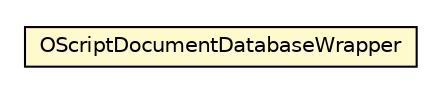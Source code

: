 #!/usr/local/bin/dot
#
# Class diagram 
# Generated by UMLGraph version R5_6-24-gf6e263 (http://www.umlgraph.org/)
#

digraph G {
	edge [fontname="Helvetica",fontsize=10,labelfontname="Helvetica",labelfontsize=10];
	node [fontname="Helvetica",fontsize=10,shape=plaintext];
	nodesep=0.25;
	ranksep=0.5;
	// com.orientechnologies.orient.core.command.script.OScriptDocumentDatabaseWrapper
	c6276074 [label=<<table title="com.orientechnologies.orient.core.command.script.OScriptDocumentDatabaseWrapper" border="0" cellborder="1" cellspacing="0" cellpadding="2" port="p" bgcolor="lemonChiffon" href="./OScriptDocumentDatabaseWrapper.html">
		<tr><td><table border="0" cellspacing="0" cellpadding="1">
<tr><td align="center" balign="center"> OScriptDocumentDatabaseWrapper </td></tr>
		</table></td></tr>
		</table>>, URL="./OScriptDocumentDatabaseWrapper.html", fontname="Helvetica", fontcolor="black", fontsize=10.0];
}


